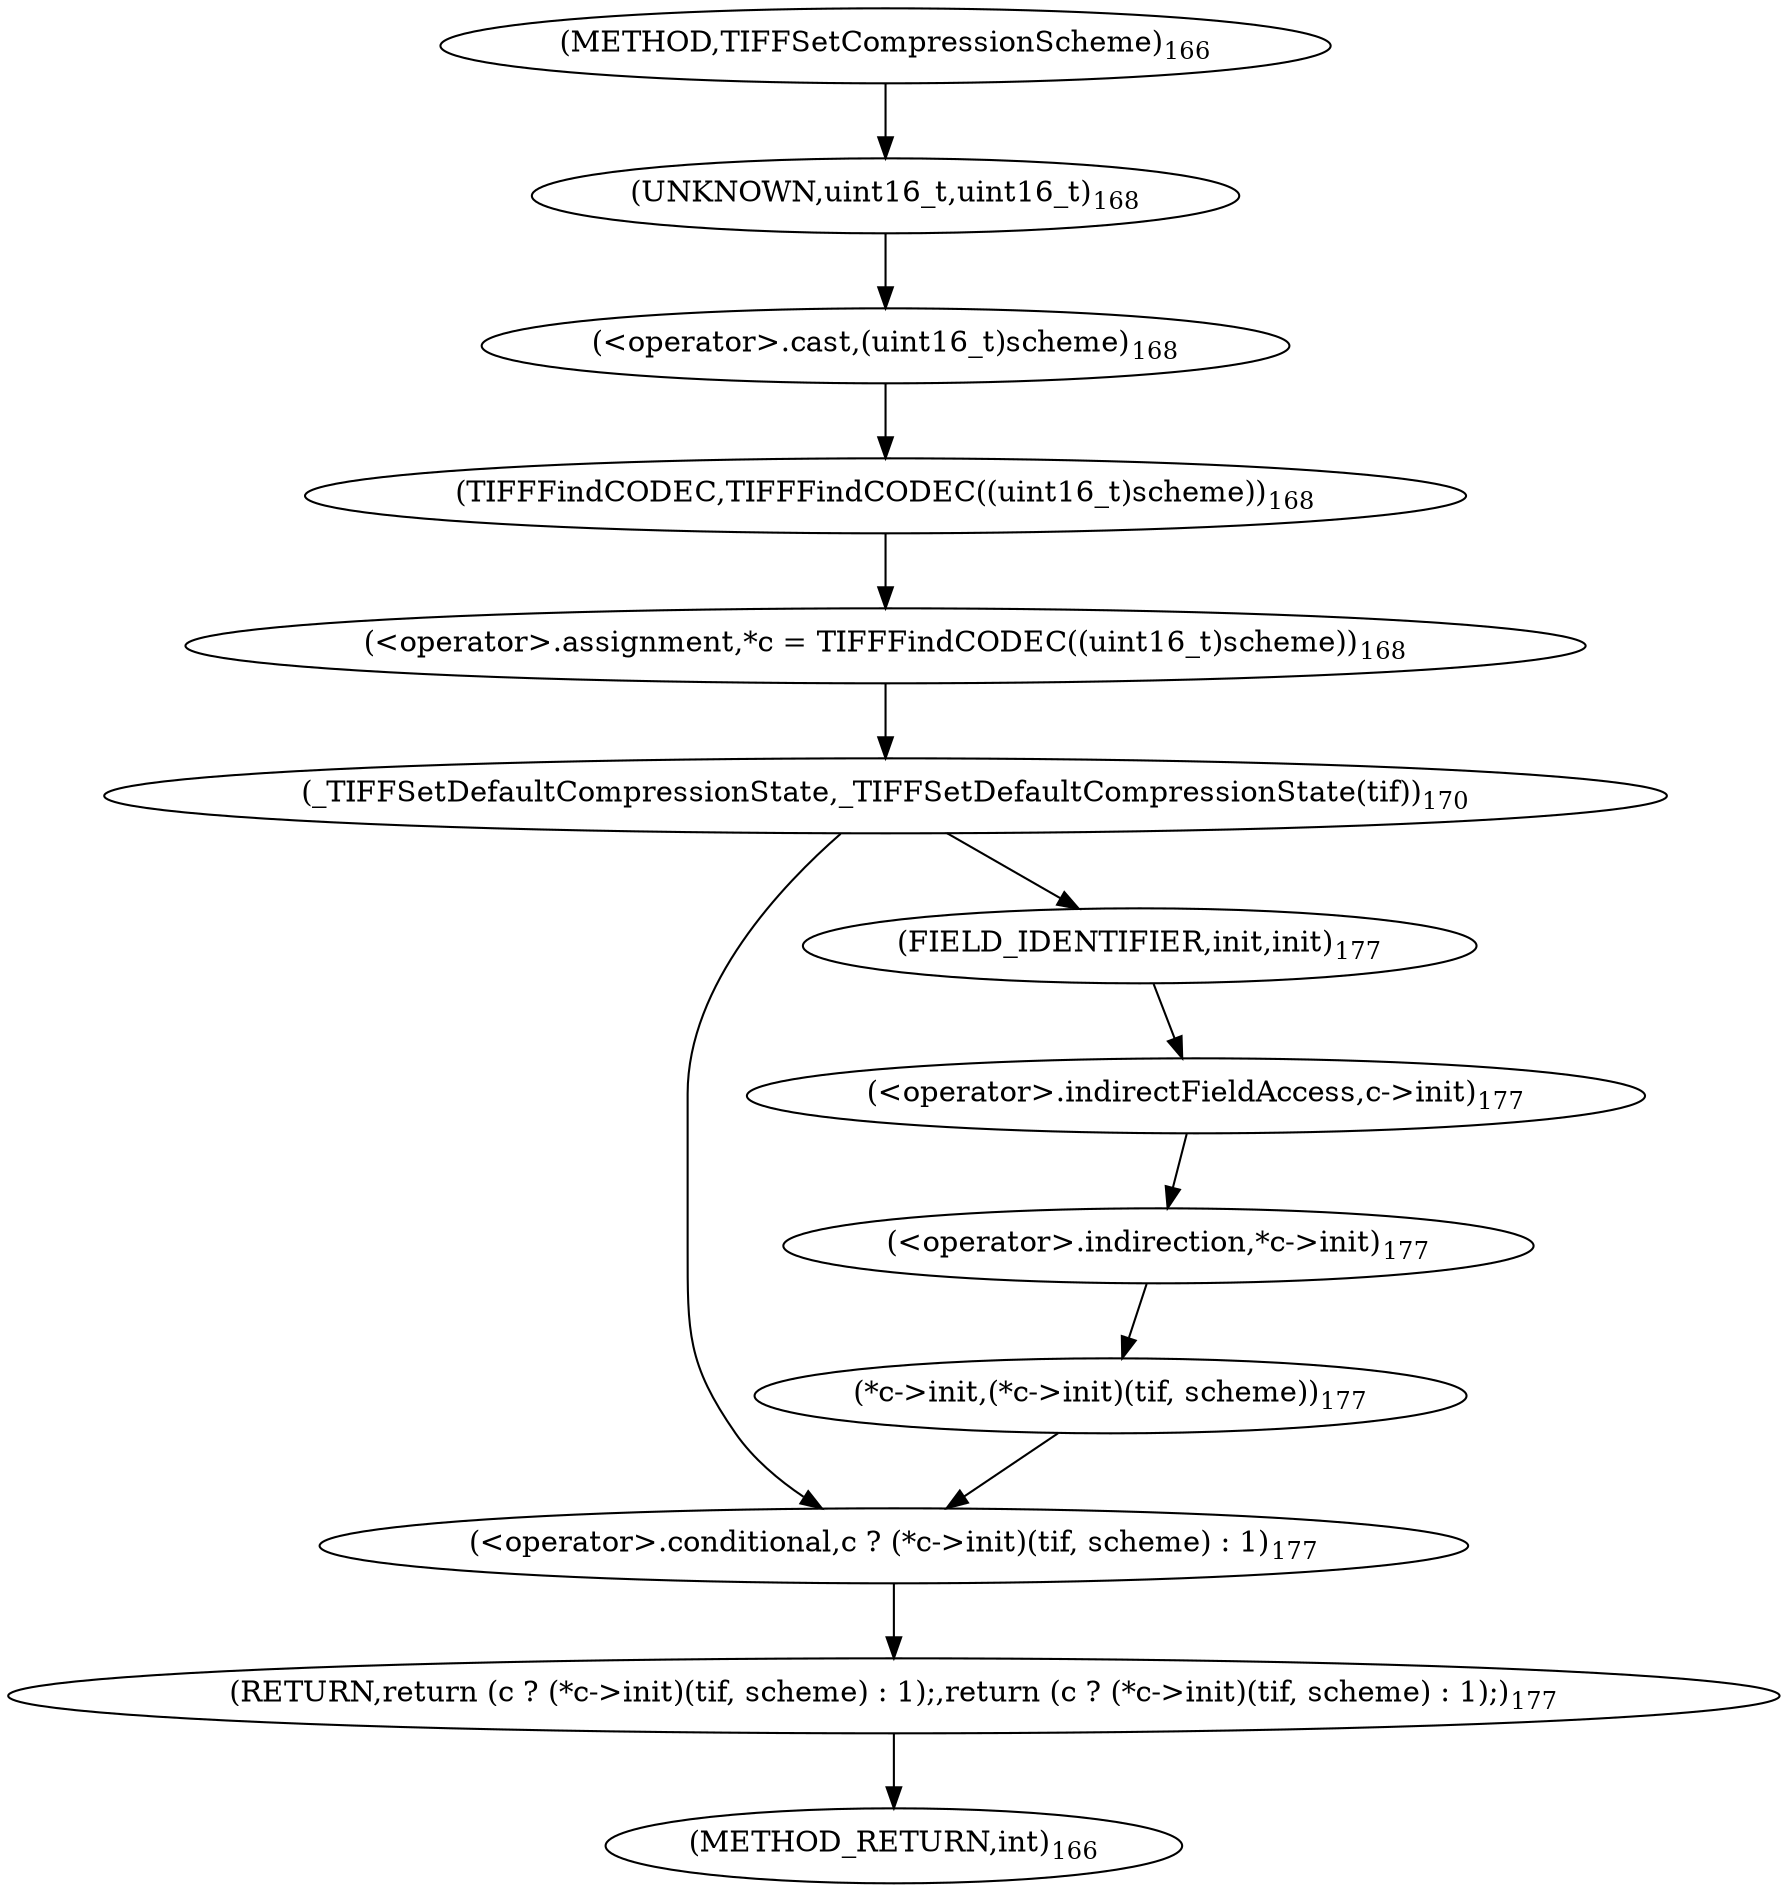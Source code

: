 digraph "TIFFSetCompressionScheme" {  
"2054" [label = <(&lt;operator&gt;.assignment,*c = TIFFFindCODEC((uint16_t)scheme))<SUB>168</SUB>> ]
"2060" [label = <(_TIFFSetDefaultCompressionState,_TIFFSetDefaultCompressionState(tif))<SUB>170</SUB>> ]
"2062" [label = <(RETURN,return (c ? (*c-&gt;init)(tif, scheme) : 1);,return (c ? (*c-&gt;init)(tif, scheme) : 1);)<SUB>177</SUB>> ]
"2056" [label = <(TIFFFindCODEC,TIFFFindCODEC((uint16_t)scheme))<SUB>168</SUB>> ]
"2063" [label = <(&lt;operator&gt;.conditional,c ? (*c-&gt;init)(tif, scheme) : 1)<SUB>177</SUB>> ]
"2057" [label = <(&lt;operator&gt;.cast,(uint16_t)scheme)<SUB>168</SUB>> ]
"2065" [label = <(*c-&gt;init,(*c-&gt;init)(tif, scheme))<SUB>177</SUB>> ]
"2058" [label = <(UNKNOWN,uint16_t,uint16_t)<SUB>168</SUB>> ]
"2066" [label = <(&lt;operator&gt;.indirection,*c-&gt;init)<SUB>177</SUB>> ]
"2067" [label = <(&lt;operator&gt;.indirectFieldAccess,c-&gt;init)<SUB>177</SUB>> ]
"2069" [label = <(FIELD_IDENTIFIER,init,init)<SUB>177</SUB>> ]
"2049" [label = <(METHOD,TIFFSetCompressionScheme)<SUB>166</SUB>> ]
"2073" [label = <(METHOD_RETURN,int)<SUB>166</SUB>> ]
  "2054" -> "2060" 
  "2060" -> "2069" 
  "2060" -> "2063" 
  "2062" -> "2073" 
  "2056" -> "2054" 
  "2063" -> "2062" 
  "2057" -> "2056" 
  "2065" -> "2063" 
  "2058" -> "2057" 
  "2066" -> "2065" 
  "2067" -> "2066" 
  "2069" -> "2067" 
  "2049" -> "2058" 
}
